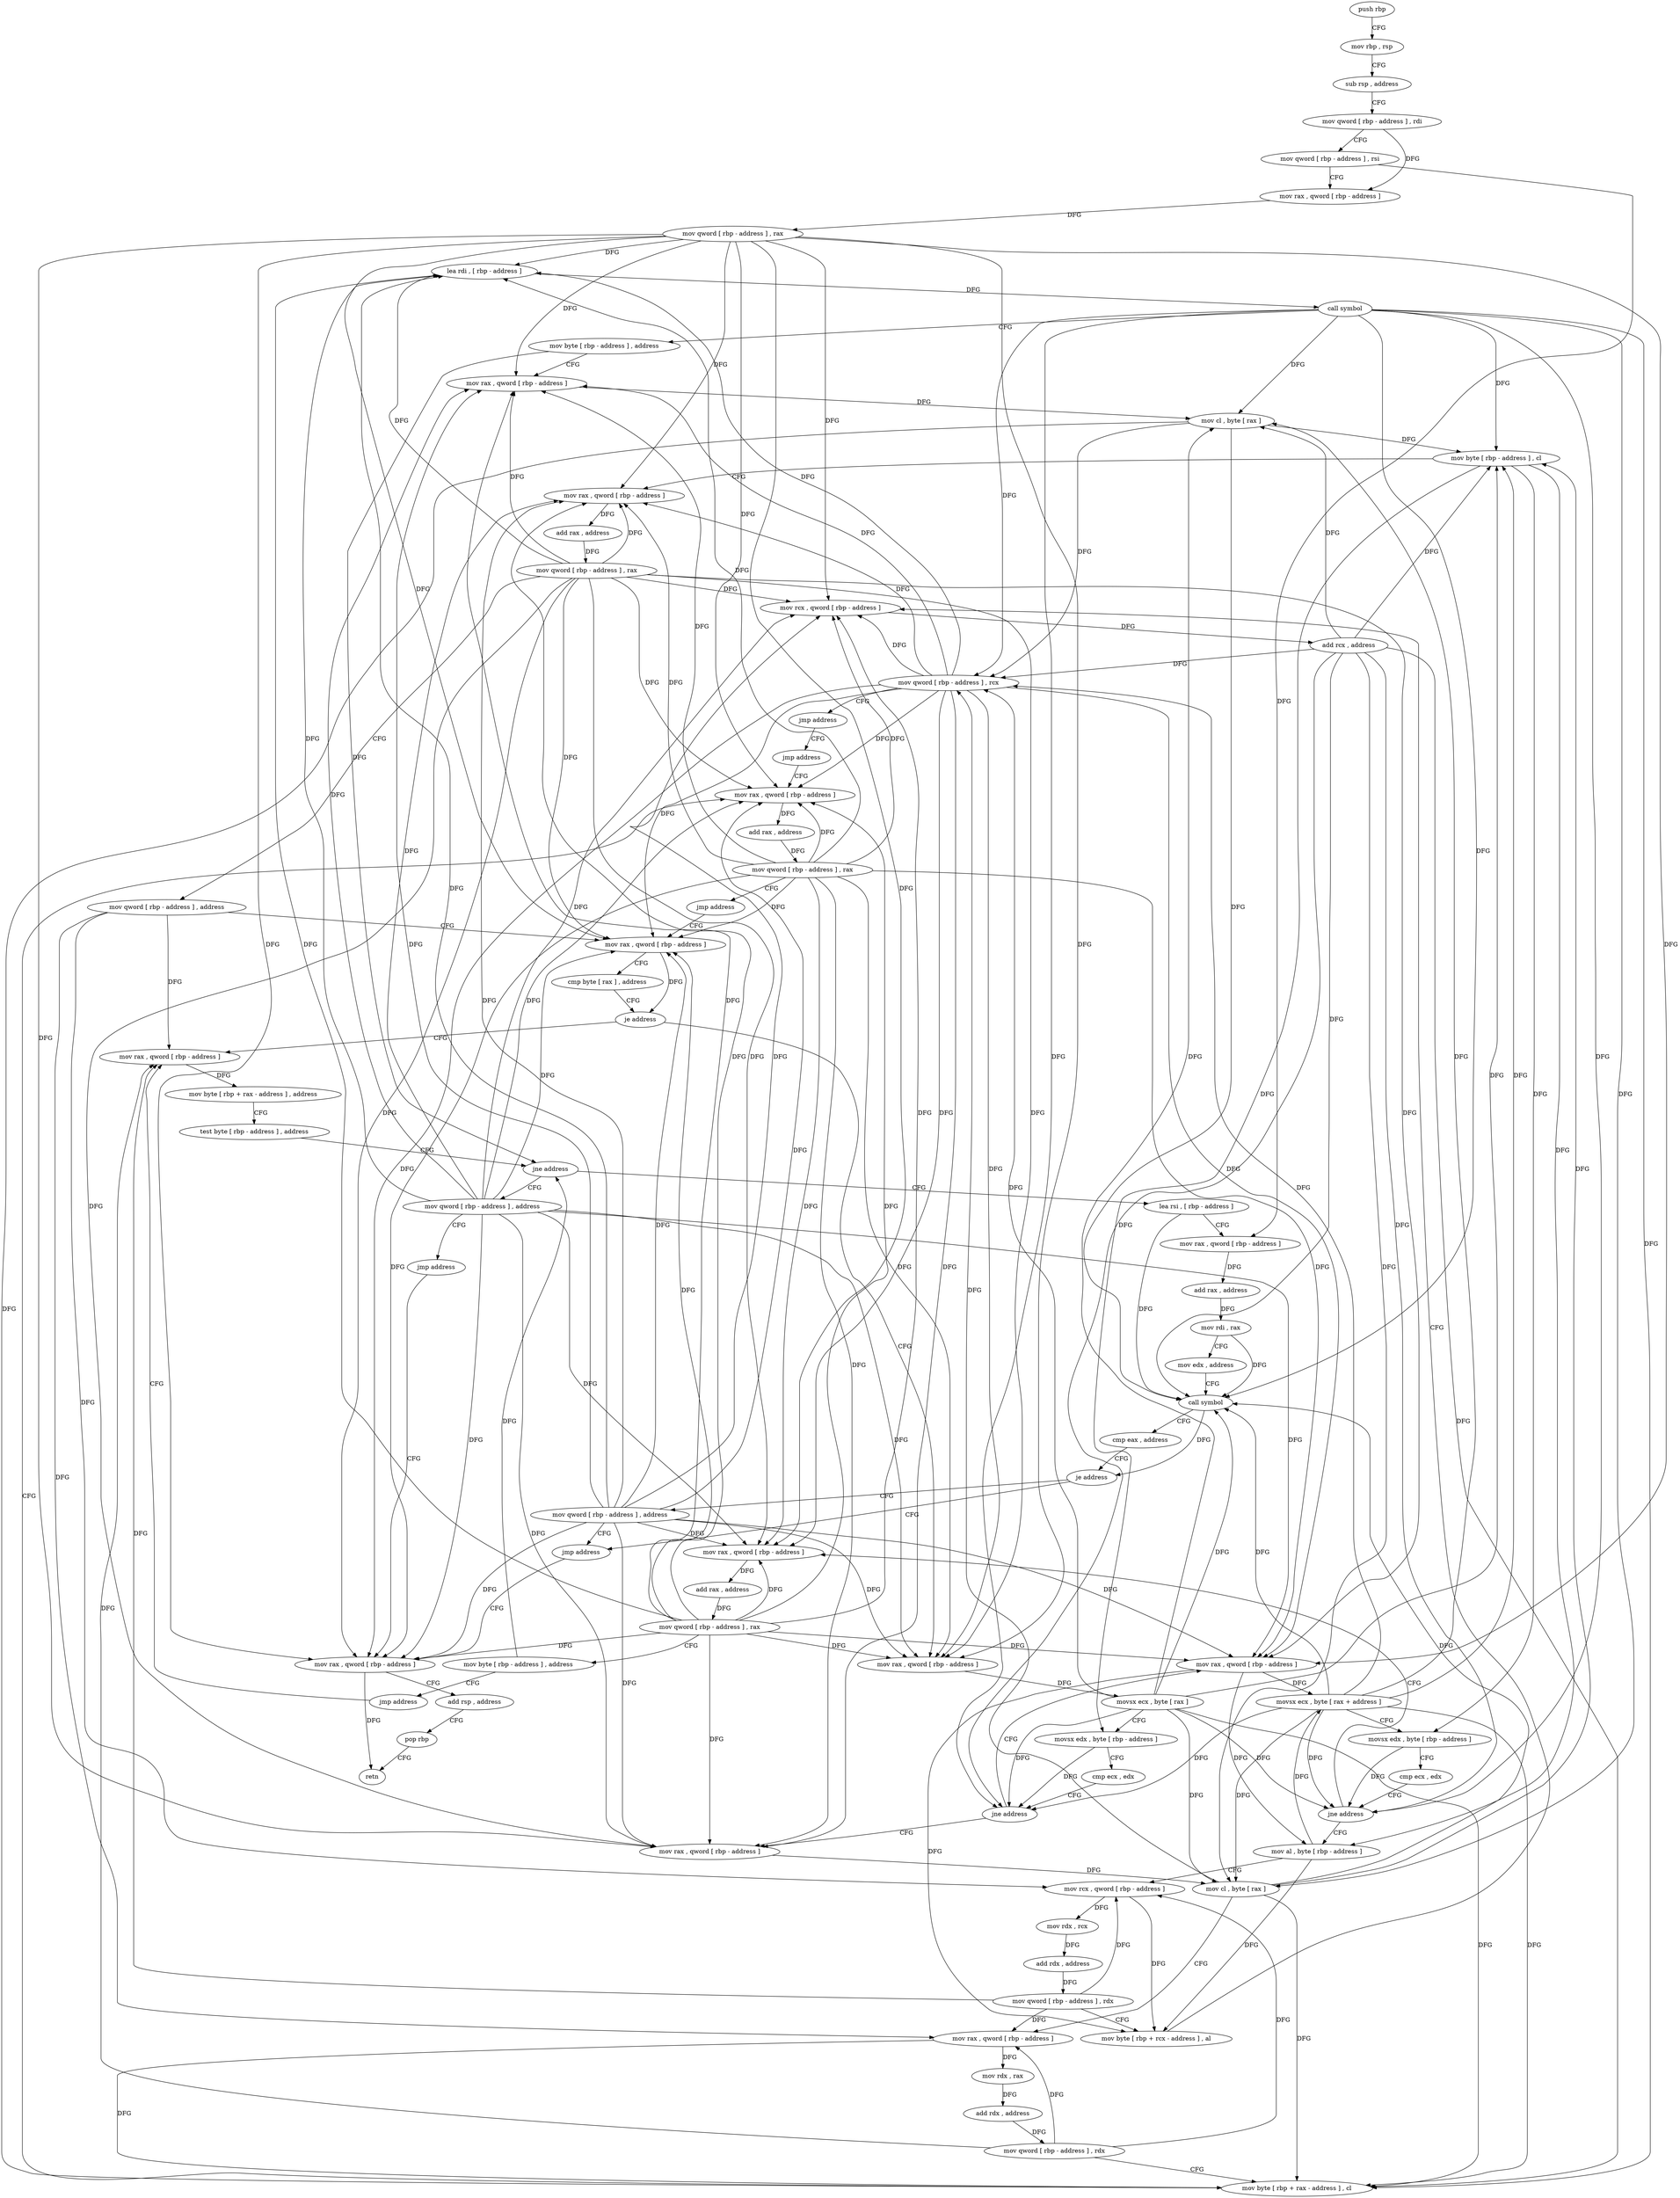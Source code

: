 digraph "func" {
"182288" [label = "push rbp" ]
"182289" [label = "mov rbp , rsp" ]
"182292" [label = "sub rsp , address" ]
"182299" [label = "mov qword [ rbp - address ] , rdi" ]
"182303" [label = "mov qword [ rbp - address ] , rsi" ]
"182307" [label = "mov rax , qword [ rbp - address ]" ]
"182311" [label = "mov qword [ rbp - address ] , rax" ]
"182315" [label = "lea rdi , [ rbp - address ]" ]
"182319" [label = "call symbol" ]
"182324" [label = "mov byte [ rbp - address ] , address" ]
"182331" [label = "mov rax , qword [ rbp - address ]" ]
"182335" [label = "mov cl , byte [ rax ]" ]
"182337" [label = "mov byte [ rbp - address ] , cl" ]
"182343" [label = "mov rax , qword [ rbp - address ]" ]
"182347" [label = "add rax , address" ]
"182353" [label = "mov qword [ rbp - address ] , rax" ]
"182357" [label = "mov qword [ rbp - address ] , address" ]
"182368" [label = "mov rax , qword [ rbp - address ]" ]
"182570" [label = "mov rax , qword [ rbp - address ]" ]
"182577" [label = "mov byte [ rbp + rax - address ] , address" ]
"182585" [label = "test byte [ rbp - address ] , address" ]
"182592" [label = "jne address" ]
"182611" [label = "lea rsi , [ rbp - address ]" ]
"182598" [label = "mov qword [ rbp - address ] , address" ]
"182381" [label = "mov rax , qword [ rbp - address ]" ]
"182385" [label = "movsx ecx , byte [ rax ]" ]
"182388" [label = "movsx edx , byte [ rbp - address ]" ]
"182395" [label = "cmp ecx , edx" ]
"182397" [label = "jne address" ]
"182514" [label = "mov rax , qword [ rbp - address ]" ]
"182403" [label = "mov rax , qword [ rbp - address ]" ]
"182618" [label = "mov rax , qword [ rbp - address ]" ]
"182622" [label = "add rax , address" ]
"182628" [label = "mov rdi , rax" ]
"182631" [label = "mov edx , address" ]
"182636" [label = "call symbol" ]
"182641" [label = "cmp eax , address" ]
"182644" [label = "je address" ]
"182658" [label = "jmp address" ]
"182650" [label = "mov qword [ rbp - address ] , address" ]
"182606" [label = "jmp address" ]
"182663" [label = "mov rax , qword [ rbp - address ]" ]
"182518" [label = "mov cl , byte [ rax ]" ]
"182520" [label = "mov rax , qword [ rbp - address ]" ]
"182527" [label = "mov rdx , rax" ]
"182530" [label = "add rdx , address" ]
"182537" [label = "mov qword [ rbp - address ] , rdx" ]
"182544" [label = "mov byte [ rbp + rax - address ] , cl" ]
"182551" [label = "mov rax , qword [ rbp - address ]" ]
"182407" [label = "movsx ecx , byte [ rax + address ]" ]
"182411" [label = "movsx edx , byte [ rbp - address ]" ]
"182418" [label = "cmp ecx , edx" ]
"182420" [label = "jne address" ]
"182483" [label = "mov rax , qword [ rbp - address ]" ]
"182426" [label = "mov al , byte [ rbp - address ]" ]
"182667" [label = "add rsp , address" ]
"182674" [label = "pop rbp" ]
"182675" [label = "retn" ]
"182372" [label = "cmp byte [ rax ] , address" ]
"182375" [label = "je address" ]
"182487" [label = "add rax , address" ]
"182493" [label = "mov qword [ rbp - address ] , rax" ]
"182497" [label = "mov byte [ rbp - address ] , address" ]
"182504" [label = "jmp address" ]
"182432" [label = "mov rcx , qword [ rbp - address ]" ]
"182439" [label = "mov rdx , rcx" ]
"182442" [label = "add rdx , address" ]
"182449" [label = "mov qword [ rbp - address ] , rdx" ]
"182456" [label = "mov byte [ rbp + rcx - address ] , al" ]
"182463" [label = "mov rcx , qword [ rbp - address ]" ]
"182467" [label = "add rcx , address" ]
"182474" [label = "mov qword [ rbp - address ] , rcx" ]
"182478" [label = "jmp address" ]
"182509" [label = "jmp address" ]
"182555" [label = "add rax , address" ]
"182561" [label = "mov qword [ rbp - address ] , rax" ]
"182565" [label = "jmp address" ]
"182288" -> "182289" [ label = "CFG" ]
"182289" -> "182292" [ label = "CFG" ]
"182292" -> "182299" [ label = "CFG" ]
"182299" -> "182303" [ label = "CFG" ]
"182299" -> "182307" [ label = "DFG" ]
"182303" -> "182307" [ label = "CFG" ]
"182303" -> "182618" [ label = "DFG" ]
"182307" -> "182311" [ label = "DFG" ]
"182311" -> "182315" [ label = "DFG" ]
"182311" -> "182331" [ label = "DFG" ]
"182311" -> "182343" [ label = "DFG" ]
"182311" -> "182368" [ label = "DFG" ]
"182311" -> "182381" [ label = "DFG" ]
"182311" -> "182514" [ label = "DFG" ]
"182311" -> "182403" [ label = "DFG" ]
"182311" -> "182663" [ label = "DFG" ]
"182311" -> "182551" [ label = "DFG" ]
"182311" -> "182483" [ label = "DFG" ]
"182311" -> "182463" [ label = "DFG" ]
"182315" -> "182319" [ label = "DFG" ]
"182319" -> "182324" [ label = "CFG" ]
"182319" -> "182335" [ label = "DFG" ]
"182319" -> "182337" [ label = "DFG" ]
"182319" -> "182397" [ label = "DFG" ]
"182319" -> "182636" [ label = "DFG" ]
"182319" -> "182518" [ label = "DFG" ]
"182319" -> "182544" [ label = "DFG" ]
"182319" -> "182420" [ label = "DFG" ]
"182319" -> "182474" [ label = "DFG" ]
"182324" -> "182331" [ label = "CFG" ]
"182324" -> "182592" [ label = "DFG" ]
"182331" -> "182335" [ label = "DFG" ]
"182335" -> "182337" [ label = "DFG" ]
"182335" -> "182636" [ label = "DFG" ]
"182335" -> "182544" [ label = "DFG" ]
"182335" -> "182474" [ label = "DFG" ]
"182337" -> "182343" [ label = "CFG" ]
"182337" -> "182388" [ label = "DFG" ]
"182337" -> "182411" [ label = "DFG" ]
"182337" -> "182426" [ label = "DFG" ]
"182343" -> "182347" [ label = "DFG" ]
"182347" -> "182353" [ label = "DFG" ]
"182353" -> "182357" [ label = "CFG" ]
"182353" -> "182315" [ label = "DFG" ]
"182353" -> "182331" [ label = "DFG" ]
"182353" -> "182343" [ label = "DFG" ]
"182353" -> "182368" [ label = "DFG" ]
"182353" -> "182381" [ label = "DFG" ]
"182353" -> "182514" [ label = "DFG" ]
"182353" -> "182403" [ label = "DFG" ]
"182353" -> "182663" [ label = "DFG" ]
"182353" -> "182551" [ label = "DFG" ]
"182353" -> "182483" [ label = "DFG" ]
"182353" -> "182463" [ label = "DFG" ]
"182357" -> "182368" [ label = "CFG" ]
"182357" -> "182570" [ label = "DFG" ]
"182357" -> "182520" [ label = "DFG" ]
"182357" -> "182432" [ label = "DFG" ]
"182368" -> "182372" [ label = "CFG" ]
"182368" -> "182375" [ label = "DFG" ]
"182570" -> "182577" [ label = "DFG" ]
"182577" -> "182585" [ label = "CFG" ]
"182585" -> "182592" [ label = "CFG" ]
"182592" -> "182611" [ label = "CFG" ]
"182592" -> "182598" [ label = "CFG" ]
"182611" -> "182618" [ label = "CFG" ]
"182611" -> "182636" [ label = "DFG" ]
"182598" -> "182606" [ label = "CFG" ]
"182598" -> "182315" [ label = "DFG" ]
"182598" -> "182331" [ label = "DFG" ]
"182598" -> "182343" [ label = "DFG" ]
"182598" -> "182368" [ label = "DFG" ]
"182598" -> "182381" [ label = "DFG" ]
"182598" -> "182514" [ label = "DFG" ]
"182598" -> "182403" [ label = "DFG" ]
"182598" -> "182663" [ label = "DFG" ]
"182598" -> "182551" [ label = "DFG" ]
"182598" -> "182483" [ label = "DFG" ]
"182598" -> "182463" [ label = "DFG" ]
"182381" -> "182385" [ label = "DFG" ]
"182385" -> "182388" [ label = "CFG" ]
"182385" -> "182337" [ label = "DFG" ]
"182385" -> "182335" [ label = "DFG" ]
"182385" -> "182397" [ label = "DFG" ]
"182385" -> "182636" [ label = "DFG" ]
"182385" -> "182518" [ label = "DFG" ]
"182385" -> "182544" [ label = "DFG" ]
"182385" -> "182420" [ label = "DFG" ]
"182385" -> "182474" [ label = "DFG" ]
"182388" -> "182395" [ label = "CFG" ]
"182388" -> "182397" [ label = "DFG" ]
"182395" -> "182397" [ label = "CFG" ]
"182397" -> "182514" [ label = "CFG" ]
"182397" -> "182403" [ label = "CFG" ]
"182514" -> "182518" [ label = "DFG" ]
"182403" -> "182407" [ label = "DFG" ]
"182403" -> "182426" [ label = "DFG" ]
"182403" -> "182456" [ label = "DFG" ]
"182618" -> "182622" [ label = "DFG" ]
"182622" -> "182628" [ label = "DFG" ]
"182628" -> "182631" [ label = "CFG" ]
"182628" -> "182636" [ label = "DFG" ]
"182631" -> "182636" [ label = "CFG" ]
"182636" -> "182641" [ label = "CFG" ]
"182636" -> "182644" [ label = "DFG" ]
"182641" -> "182644" [ label = "CFG" ]
"182644" -> "182658" [ label = "CFG" ]
"182644" -> "182650" [ label = "CFG" ]
"182658" -> "182663" [ label = "CFG" ]
"182650" -> "182658" [ label = "CFG" ]
"182650" -> "182315" [ label = "DFG" ]
"182650" -> "182331" [ label = "DFG" ]
"182650" -> "182343" [ label = "DFG" ]
"182650" -> "182368" [ label = "DFG" ]
"182650" -> "182381" [ label = "DFG" ]
"182650" -> "182514" [ label = "DFG" ]
"182650" -> "182403" [ label = "DFG" ]
"182650" -> "182663" [ label = "DFG" ]
"182650" -> "182551" [ label = "DFG" ]
"182650" -> "182483" [ label = "DFG" ]
"182650" -> "182463" [ label = "DFG" ]
"182606" -> "182663" [ label = "CFG" ]
"182663" -> "182667" [ label = "CFG" ]
"182663" -> "182675" [ label = "DFG" ]
"182518" -> "182520" [ label = "CFG" ]
"182518" -> "182337" [ label = "DFG" ]
"182518" -> "182636" [ label = "DFG" ]
"182518" -> "182544" [ label = "DFG" ]
"182518" -> "182474" [ label = "DFG" ]
"182520" -> "182527" [ label = "DFG" ]
"182520" -> "182544" [ label = "DFG" ]
"182527" -> "182530" [ label = "DFG" ]
"182530" -> "182537" [ label = "DFG" ]
"182537" -> "182544" [ label = "CFG" ]
"182537" -> "182570" [ label = "DFG" ]
"182537" -> "182520" [ label = "DFG" ]
"182537" -> "182432" [ label = "DFG" ]
"182544" -> "182551" [ label = "CFG" ]
"182551" -> "182555" [ label = "DFG" ]
"182407" -> "182411" [ label = "CFG" ]
"182407" -> "182337" [ label = "DFG" ]
"182407" -> "182636" [ label = "DFG" ]
"182407" -> "182544" [ label = "DFG" ]
"182407" -> "182335" [ label = "DFG" ]
"182407" -> "182397" [ label = "DFG" ]
"182407" -> "182518" [ label = "DFG" ]
"182407" -> "182420" [ label = "DFG" ]
"182407" -> "182474" [ label = "DFG" ]
"182411" -> "182418" [ label = "CFG" ]
"182411" -> "182420" [ label = "DFG" ]
"182418" -> "182420" [ label = "CFG" ]
"182420" -> "182483" [ label = "CFG" ]
"182420" -> "182426" [ label = "CFG" ]
"182483" -> "182487" [ label = "DFG" ]
"182426" -> "182432" [ label = "CFG" ]
"182426" -> "182407" [ label = "DFG" ]
"182426" -> "182456" [ label = "DFG" ]
"182667" -> "182674" [ label = "CFG" ]
"182674" -> "182675" [ label = "CFG" ]
"182372" -> "182375" [ label = "CFG" ]
"182375" -> "182570" [ label = "CFG" ]
"182375" -> "182381" [ label = "CFG" ]
"182487" -> "182493" [ label = "DFG" ]
"182493" -> "182497" [ label = "CFG" ]
"182493" -> "182315" [ label = "DFG" ]
"182493" -> "182331" [ label = "DFG" ]
"182493" -> "182343" [ label = "DFG" ]
"182493" -> "182368" [ label = "DFG" ]
"182493" -> "182381" [ label = "DFG" ]
"182493" -> "182514" [ label = "DFG" ]
"182493" -> "182403" [ label = "DFG" ]
"182493" -> "182663" [ label = "DFG" ]
"182493" -> "182551" [ label = "DFG" ]
"182493" -> "182483" [ label = "DFG" ]
"182493" -> "182463" [ label = "DFG" ]
"182497" -> "182504" [ label = "CFG" ]
"182497" -> "182592" [ label = "DFG" ]
"182504" -> "182570" [ label = "CFG" ]
"182432" -> "182439" [ label = "DFG" ]
"182432" -> "182456" [ label = "DFG" ]
"182439" -> "182442" [ label = "DFG" ]
"182442" -> "182449" [ label = "DFG" ]
"182449" -> "182456" [ label = "CFG" ]
"182449" -> "182570" [ label = "DFG" ]
"182449" -> "182520" [ label = "DFG" ]
"182449" -> "182432" [ label = "DFG" ]
"182456" -> "182463" [ label = "CFG" ]
"182463" -> "182467" [ label = "DFG" ]
"182467" -> "182474" [ label = "DFG" ]
"182467" -> "182337" [ label = "DFG" ]
"182467" -> "182636" [ label = "DFG" ]
"182467" -> "182544" [ label = "DFG" ]
"182467" -> "182335" [ label = "DFG" ]
"182467" -> "182397" [ label = "DFG" ]
"182467" -> "182518" [ label = "DFG" ]
"182467" -> "182420" [ label = "DFG" ]
"182474" -> "182478" [ label = "CFG" ]
"182474" -> "182315" [ label = "DFG" ]
"182474" -> "182331" [ label = "DFG" ]
"182474" -> "182343" [ label = "DFG" ]
"182474" -> "182368" [ label = "DFG" ]
"182474" -> "182381" [ label = "DFG" ]
"182474" -> "182514" [ label = "DFG" ]
"182474" -> "182403" [ label = "DFG" ]
"182474" -> "182663" [ label = "DFG" ]
"182474" -> "182551" [ label = "DFG" ]
"182474" -> "182483" [ label = "DFG" ]
"182474" -> "182463" [ label = "DFG" ]
"182478" -> "182509" [ label = "CFG" ]
"182509" -> "182551" [ label = "CFG" ]
"182555" -> "182561" [ label = "DFG" ]
"182561" -> "182565" [ label = "CFG" ]
"182561" -> "182315" [ label = "DFG" ]
"182561" -> "182331" [ label = "DFG" ]
"182561" -> "182343" [ label = "DFG" ]
"182561" -> "182368" [ label = "DFG" ]
"182561" -> "182381" [ label = "DFG" ]
"182561" -> "182514" [ label = "DFG" ]
"182561" -> "182403" [ label = "DFG" ]
"182561" -> "182663" [ label = "DFG" ]
"182561" -> "182551" [ label = "DFG" ]
"182561" -> "182483" [ label = "DFG" ]
"182561" -> "182463" [ label = "DFG" ]
"182565" -> "182368" [ label = "CFG" ]
}
